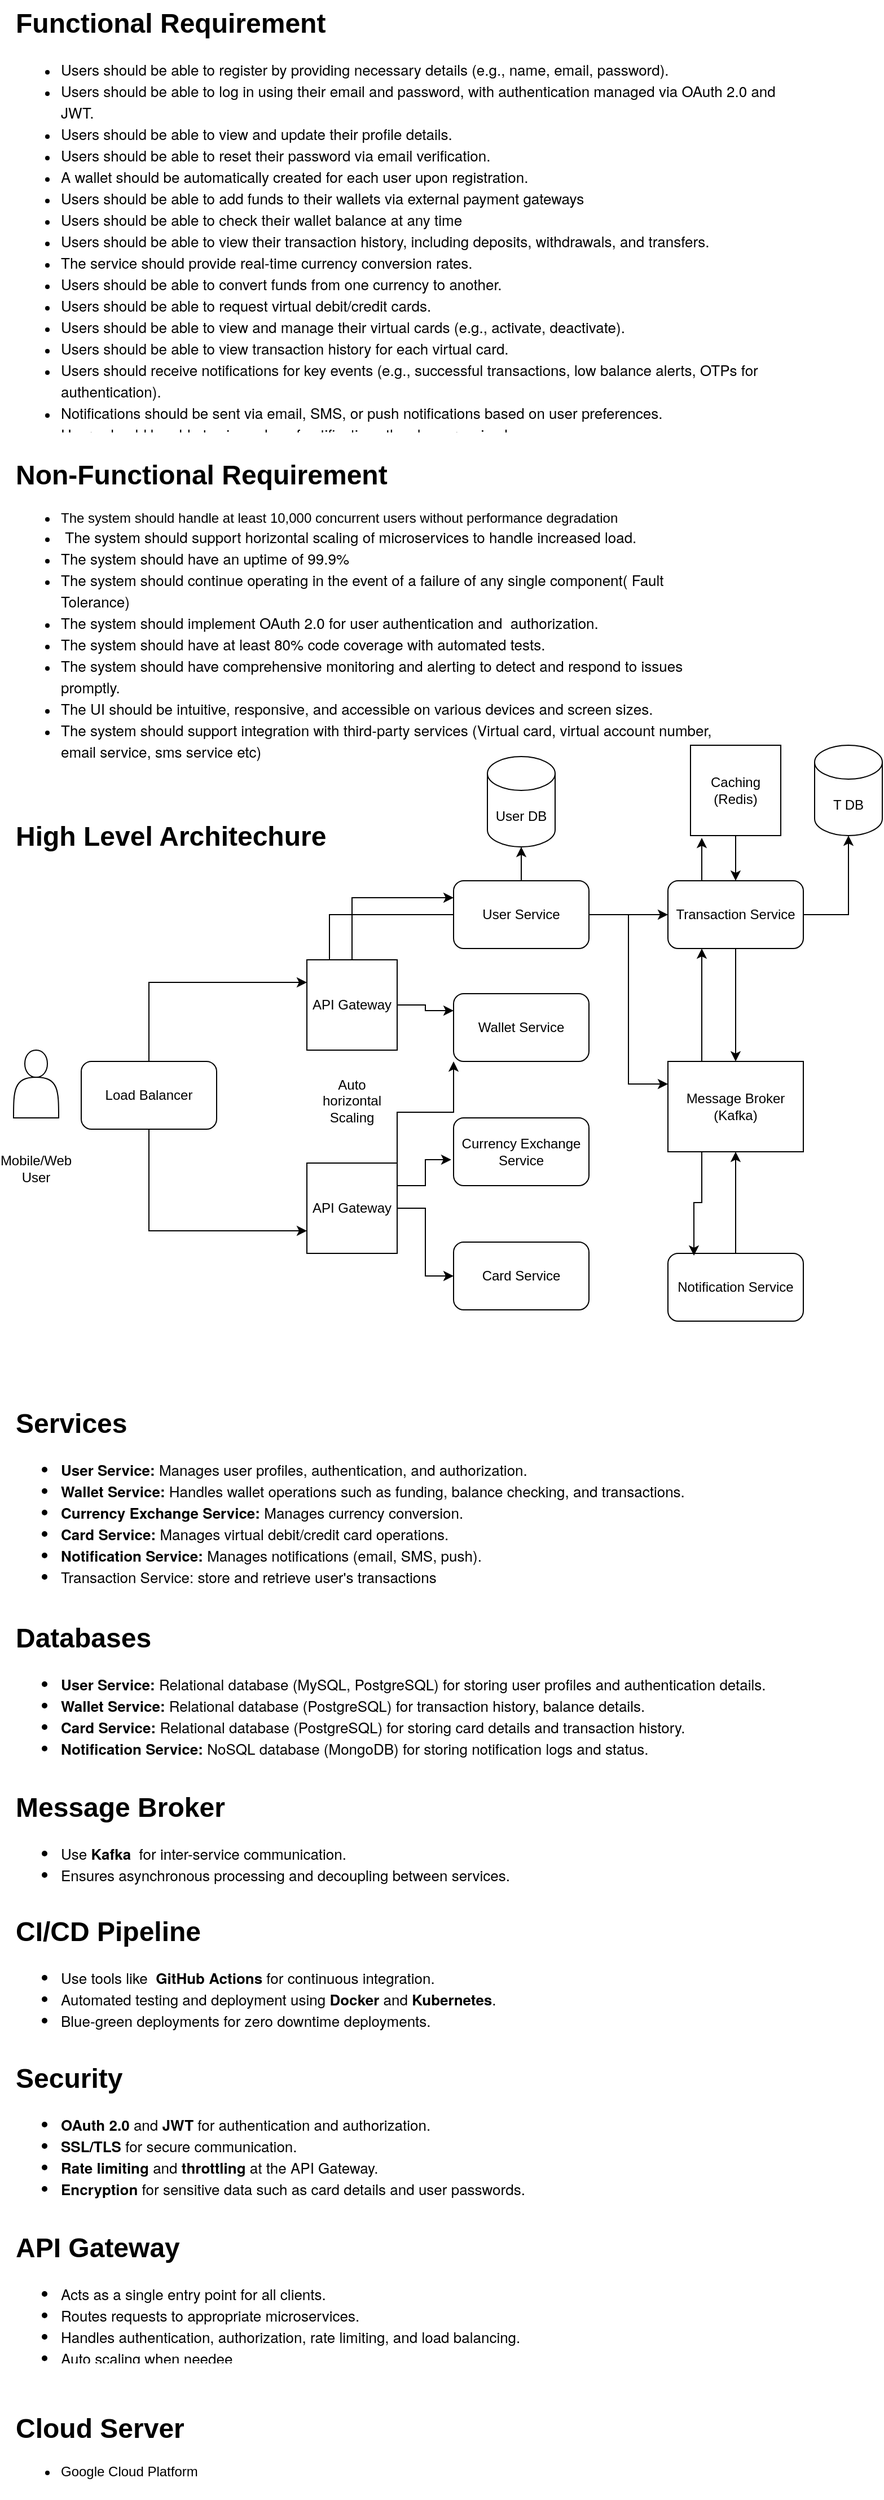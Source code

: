 <mxfile version="24.4.7" type="github">
  <diagram name="Page-1" id="JDTnMqQc5lJgHeCG48_O">
    <mxGraphModel dx="829" dy="533" grid="1" gridSize="10" guides="1" tooltips="1" connect="1" arrows="1" fold="1" page="1" pageScale="1" pageWidth="827" pageHeight="1169" math="0" shadow="0">
      <root>
        <mxCell id="0" />
        <mxCell id="1" parent="0" />
        <mxCell id="uP9OagF9TlpvX6zzdxL0-2" value="&lt;h1 style=&quot;margin-top: 0px;&quot;&gt;Functional Requirement&lt;/h1&gt;&lt;p&gt;&lt;/p&gt;&lt;ul&gt;&lt;li&gt;&lt;p style=&quot;margin: 0px; font-variant-numeric: normal; font-variant-east-asian: normal; font-variant-alternates: normal; font-kerning: auto; font-optical-sizing: auto; font-feature-settings: normal; font-variation-settings: normal; font-variant-position: normal; font-stretch: normal; font-size: 13px; line-height: normal; font-family: &amp;quot;Helvetica Neue&amp;quot;;&quot; class=&quot;p1&quot;&gt;Users should be able to register by providing necessary details (e.g., name, email, password).&lt;/p&gt;&lt;/li&gt;&lt;li&gt;&lt;p style=&quot;margin: 0px; font-variant-numeric: normal; font-variant-east-asian: normal; font-variant-alternates: normal; font-kerning: auto; font-optical-sizing: auto; font-feature-settings: normal; font-variation-settings: normal; font-variant-position: normal; font-stretch: normal; font-size: 13px; line-height: normal; font-family: &amp;quot;Helvetica Neue&amp;quot;;&quot; class=&quot;p1&quot;&gt;Users should be able to log in using their email and password, with authentication managed via OAuth 2.0 and JWT.&lt;/p&gt;&lt;/li&gt;&lt;li&gt;&lt;p style=&quot;margin: 0px; font-variant-numeric: normal; font-variant-east-asian: normal; font-variant-alternates: normal; font-kerning: auto; font-optical-sizing: auto; font-feature-settings: normal; font-variation-settings: normal; font-variant-position: normal; font-stretch: normal; font-size: 13px; line-height: normal; font-family: &amp;quot;Helvetica Neue&amp;quot;;&quot; class=&quot;p1&quot;&gt;Users should be able to view and update their profile details.&lt;/p&gt;&lt;/li&gt;&lt;li&gt;&lt;p style=&quot;margin: 0px; font-variant-numeric: normal; font-variant-east-asian: normal; font-variant-alternates: normal; font-kerning: auto; font-optical-sizing: auto; font-feature-settings: normal; font-variation-settings: normal; font-variant-position: normal; font-stretch: normal; font-size: 13px; line-height: normal; font-family: &amp;quot;Helvetica Neue&amp;quot;;&quot; class=&quot;p1&quot;&gt;Users should be able to reset their password via email verification.&lt;/p&gt;&lt;/li&gt;&lt;li&gt;&lt;p style=&quot;margin: 0px; font-variant-numeric: normal; font-variant-east-asian: normal; font-variant-alternates: normal; font-kerning: auto; font-optical-sizing: auto; font-feature-settings: normal; font-variation-settings: normal; font-variant-position: normal; font-stretch: normal; font-size: 13px; line-height: normal; font-family: &amp;quot;Helvetica Neue&amp;quot;;&quot; class=&quot;p1&quot;&gt;A wallet should be automatically created for each user upon registration.&lt;/p&gt;&lt;/li&gt;&lt;li&gt;&lt;p style=&quot;margin: 0px; font-variant-numeric: normal; font-variant-east-asian: normal; font-variant-alternates: normal; font-kerning: auto; font-optical-sizing: auto; font-feature-settings: normal; font-variation-settings: normal; font-variant-position: normal; font-stretch: normal; font-size: 13px; line-height: normal; font-family: &amp;quot;Helvetica Neue&amp;quot;;&quot; class=&quot;p1&quot;&gt;Users should be able to add funds to their wallets via external payment gateways&lt;/p&gt;&lt;/li&gt;&lt;li&gt;&lt;p style=&quot;margin: 0px; font-variant-numeric: normal; font-variant-east-asian: normal; font-variant-alternates: normal; font-kerning: auto; font-optical-sizing: auto; font-feature-settings: normal; font-variation-settings: normal; font-variant-position: normal; font-stretch: normal; font-size: 13px; line-height: normal; font-family: &amp;quot;Helvetica Neue&amp;quot;;&quot; class=&quot;p1&quot;&gt;Users should be able to check their wallet balance at any time&lt;/p&gt;&lt;/li&gt;&lt;li&gt;&lt;p style=&quot;margin: 0px; font-variant-numeric: normal; font-variant-east-asian: normal; font-variant-alternates: normal; font-kerning: auto; font-optical-sizing: auto; font-feature-settings: normal; font-variation-settings: normal; font-variant-position: normal; font-stretch: normal; font-size: 13px; line-height: normal; font-family: &amp;quot;Helvetica Neue&amp;quot;;&quot; class=&quot;p1&quot;&gt;Users should be able to view their transaction history, including deposits, withdrawals, and transfers.&lt;/p&gt;&lt;/li&gt;&lt;li&gt;&lt;p style=&quot;margin: 0px; font-variant-numeric: normal; font-variant-east-asian: normal; font-variant-alternates: normal; font-kerning: auto; font-optical-sizing: auto; font-feature-settings: normal; font-variation-settings: normal; font-variant-position: normal; font-stretch: normal; font-size: 13px; line-height: normal; font-family: &amp;quot;Helvetica Neue&amp;quot;;&quot; class=&quot;p1&quot;&gt;The service should provide real-time currency conversion rates.&lt;/p&gt;&lt;/li&gt;&lt;li&gt;&lt;p style=&quot;margin: 0px; font-variant-numeric: normal; font-variant-east-asian: normal; font-variant-alternates: normal; font-kerning: auto; font-optical-sizing: auto; font-feature-settings: normal; font-variation-settings: normal; font-variant-position: normal; font-stretch: normal; font-size: 13px; line-height: normal; font-family: &amp;quot;Helvetica Neue&amp;quot;;&quot; class=&quot;p1&quot;&gt;Users should be able to convert funds from one currency to another.&lt;/p&gt;&lt;/li&gt;&lt;li&gt;&lt;p style=&quot;margin: 0px; font-variant-numeric: normal; font-variant-east-asian: normal; font-variant-alternates: normal; font-kerning: auto; font-optical-sizing: auto; font-feature-settings: normal; font-variation-settings: normal; font-variant-position: normal; font-stretch: normal; font-size: 13px; line-height: normal; font-family: &amp;quot;Helvetica Neue&amp;quot;;&quot; class=&quot;p1&quot;&gt;Users should be able to request virtual debit/credit cards.&lt;/p&gt;&lt;/li&gt;&lt;li&gt;&lt;p style=&quot;margin: 0px; font-variant-numeric: normal; font-variant-east-asian: normal; font-variant-alternates: normal; font-kerning: auto; font-optical-sizing: auto; font-feature-settings: normal; font-variation-settings: normal; font-variant-position: normal; font-stretch: normal; font-size: 13px; line-height: normal; font-family: &amp;quot;Helvetica Neue&amp;quot;;&quot; class=&quot;p1&quot;&gt;Users should be able to view and manage their virtual cards (e.g., activate, deactivate).&lt;/p&gt;&lt;/li&gt;&lt;li&gt;&lt;p style=&quot;margin: 0px; font-variant-numeric: normal; font-variant-east-asian: normal; font-variant-alternates: normal; font-kerning: auto; font-optical-sizing: auto; font-feature-settings: normal; font-variation-settings: normal; font-variant-position: normal; font-stretch: normal; font-size: 13px; line-height: normal; font-family: &amp;quot;Helvetica Neue&amp;quot;;&quot; class=&quot;p1&quot;&gt;Users should be able to view transaction history for each virtual card.&lt;/p&gt;&lt;/li&gt;&lt;li&gt;&lt;p style=&quot;margin: 0px; font-variant-numeric: normal; font-variant-east-asian: normal; font-variant-alternates: normal; font-kerning: auto; font-optical-sizing: auto; font-feature-settings: normal; font-variation-settings: normal; font-variant-position: normal; font-stretch: normal; font-size: 13px; line-height: normal; font-family: &amp;quot;Helvetica Neue&amp;quot;;&quot; class=&quot;p1&quot;&gt;Users should receive notifications for key events (e.g., successful transactions, low balance alerts, OTPs for authentication).&lt;/p&gt;&lt;/li&gt;&lt;li&gt;&lt;p style=&quot;margin: 0px; font-variant-numeric: normal; font-variant-east-asian: normal; font-variant-alternates: normal; font-kerning: auto; font-optical-sizing: auto; font-feature-settings: normal; font-variation-settings: normal; font-variant-position: normal; font-stretch: normal; font-size: 13px; line-height: normal; font-family: &amp;quot;Helvetica Neue&amp;quot;;&quot; class=&quot;p1&quot;&gt;Notifications should be sent via email, SMS, or push notifications based on user preferences.&lt;/p&gt;&lt;/li&gt;&lt;li&gt;&lt;p style=&quot;margin: 0px; font-variant-numeric: normal; font-variant-east-asian: normal; font-variant-alternates: normal; font-kerning: auto; font-optical-sizing: auto; font-feature-settings: normal; font-variation-settings: normal; font-variant-position: normal; font-stretch: normal; font-size: 13px; line-height: normal; font-family: &amp;quot;Helvetica Neue&amp;quot;;&quot; class=&quot;p1&quot;&gt;Users should be able to view a log of notifications they have received.&lt;/p&gt;&lt;/li&gt;&lt;li&gt;&lt;p style=&quot;margin: 0px; font-variant-numeric: normal; font-variant-east-asian: normal; font-variant-alternates: normal; font-kerning: auto; font-optical-sizing: auto; font-feature-settings: normal; font-variation-settings: normal; font-variant-position: normal; font-stretch: normal; font-size: 13px; line-height: normal; font-family: &amp;quot;Helvetica Neue&amp;quot;;&quot; class=&quot;p1&quot;&gt;&lt;br&gt;&lt;/p&gt;&lt;/li&gt;&lt;/ul&gt;&lt;p&gt;&lt;/p&gt;" style="text;html=1;whiteSpace=wrap;overflow=hidden;rounded=0;" vertex="1" parent="1">
          <mxGeometry x="40" y="40" width="690" height="380" as="geometry" />
        </mxCell>
        <mxCell id="uP9OagF9TlpvX6zzdxL0-6" value="&lt;h1 style=&quot;margin-top: 0px;&quot;&gt;Non-Functional Requirement&lt;/h1&gt;&lt;div&gt;&lt;ul&gt;&lt;li&gt;The system should handle at least 10,000 concurrent users without performance degradation&lt;/li&gt;&lt;li&gt;&lt;p style=&quot;margin: 0px; font-variant-numeric: normal; font-variant-east-asian: normal; font-variant-alternates: normal; font-kerning: auto; font-optical-sizing: auto; font-feature-settings: normal; font-variation-settings: normal; font-variant-position: normal; font-stretch: normal; font-size: 13px; line-height: normal; font-family: &amp;quot;Helvetica Neue&amp;quot;;&quot; class=&quot;p1&quot;&gt;&lt;span class=&quot;Apple-converted-space&quot;&gt;&amp;nbsp;&lt;/span&gt;The system should support horizontal scaling of microservices to handle increased load.&lt;/p&gt;&lt;/li&gt;&lt;li&gt;&lt;p style=&quot;margin: 0px; font-variant-numeric: normal; font-variant-east-asian: normal; font-variant-alternates: normal; font-kerning: auto; font-optical-sizing: auto; font-feature-settings: normal; font-variation-settings: normal; font-variant-position: normal; font-stretch: normal; font-size: 13px; line-height: normal; font-family: &amp;quot;Helvetica Neue&amp;quot;;&quot; class=&quot;p1&quot;&gt;The system should have an uptime of 99.9%&lt;/p&gt;&lt;/li&gt;&lt;li&gt;&lt;p style=&quot;margin: 0px; font-variant-numeric: normal; font-variant-east-asian: normal; font-variant-alternates: normal; font-kerning: auto; font-optical-sizing: auto; font-feature-settings: normal; font-variation-settings: normal; font-variant-position: normal; font-stretch: normal; font-size: 13px; line-height: normal; font-family: &amp;quot;Helvetica Neue&amp;quot;;&quot; class=&quot;p1&quot;&gt;The system should continue operating in the event of a failure of any single component( Fault Tolerance)&lt;/p&gt;&lt;/li&gt;&lt;li&gt;&lt;p style=&quot;margin: 0px; font-variant-numeric: normal; font-variant-east-asian: normal; font-variant-alternates: normal; font-kerning: auto; font-optical-sizing: auto; font-feature-settings: normal; font-variation-settings: normal; font-variant-position: normal; font-stretch: normal; font-size: 13px; line-height: normal; font-family: &amp;quot;Helvetica Neue&amp;quot;;&quot; class=&quot;p1&quot;&gt;The system should implement OAuth 2.0 for user authentication and&lt;span class=&quot;Apple-converted-space&quot;&gt;&amp;nbsp; &lt;/span&gt;authorization.&lt;/p&gt;&lt;/li&gt;&lt;li&gt;&lt;p style=&quot;margin: 0px; font-variant-numeric: normal; font-variant-east-asian: normal; font-variant-alternates: normal; font-kerning: auto; font-optical-sizing: auto; font-feature-settings: normal; font-variation-settings: normal; font-variant-position: normal; font-stretch: normal; font-size: 13px; line-height: normal; font-family: &amp;quot;Helvetica Neue&amp;quot;;&quot; class=&quot;p1&quot;&gt;T&lt;span style=&quot;background-color: initial;&quot;&gt;he system should have at least 80% code coverage with automated tests.&lt;/span&gt;&lt;/p&gt;&lt;/li&gt;&lt;li&gt;&lt;p style=&quot;margin: 0px; font-variant-numeric: normal; font-variant-east-asian: normal; font-variant-alternates: normal; font-kerning: auto; font-optical-sizing: auto; font-feature-settings: normal; font-variation-settings: normal; font-variant-position: normal; font-stretch: normal; font-size: 13px; line-height: normal; font-family: &amp;quot;Helvetica Neue&amp;quot;;&quot; class=&quot;p1&quot;&gt;&lt;span style=&quot;background-color: initial;&quot;&gt;&lt;/span&gt;&lt;/p&gt;&lt;p style=&quot;margin: 0px; font-variant-numeric: normal; font-variant-east-asian: normal; font-variant-alternates: normal; font-kerning: auto; font-optical-sizing: auto; font-feature-settings: normal; font-variation-settings: normal; font-variant-position: normal; font-stretch: normal; font-size: 13px; line-height: normal; font-family: &amp;quot;Helvetica Neue&amp;quot;;&quot; class=&quot;p1&quot;&gt;The system should have comprehensive monitoring and alerting to detect and respond to issues promptly.&lt;/p&gt;&lt;/li&gt;&lt;li&gt;&lt;p style=&quot;margin: 0px; font-variant-numeric: normal; font-variant-east-asian: normal; font-variant-alternates: normal; font-kerning: auto; font-optical-sizing: auto; font-feature-settings: normal; font-variation-settings: normal; font-variant-position: normal; font-stretch: normal; font-size: 13px; line-height: normal; font-family: &amp;quot;Helvetica Neue&amp;quot;;&quot; class=&quot;p1&quot;&gt;The UI should be intuitive, responsive, and accessible on various devices and screen sizes.&lt;/p&gt;&lt;/li&gt;&lt;li&gt;&lt;p style=&quot;margin: 0px; font-variant-numeric: normal; font-variant-east-asian: normal; font-variant-alternates: normal; font-kerning: auto; font-optical-sizing: auto; font-feature-settings: normal; font-variation-settings: normal; font-variant-position: normal; font-stretch: normal; font-size: 13px; line-height: normal; font-family: &amp;quot;Helvetica Neue&amp;quot;;&quot; class=&quot;p1&quot;&gt;The system should support integration with third-party services (Virtual card, virtual account number, email service, sms service etc)&lt;/p&gt;&lt;/li&gt;&lt;/ul&gt;&lt;/div&gt;&lt;p&gt;&lt;/p&gt;" style="text;html=1;whiteSpace=wrap;overflow=hidden;rounded=0;" vertex="1" parent="1">
          <mxGeometry x="40" y="440" width="640" height="290" as="geometry" />
        </mxCell>
        <mxCell id="uP9OagF9TlpvX6zzdxL0-7" value="&lt;h1 style=&quot;margin-top: 0px;&quot;&gt;High Level Architechure&lt;/h1&gt;" style="text;html=1;whiteSpace=wrap;overflow=hidden;rounded=0;" vertex="1" parent="1">
          <mxGeometry x="40" y="760" width="470" height="40" as="geometry" />
        </mxCell>
        <mxCell id="uP9OagF9TlpvX6zzdxL0-8" value="" style="shape=actor;whiteSpace=wrap;html=1;" vertex="1" parent="1">
          <mxGeometry x="40" y="970" width="40" height="60" as="geometry" />
        </mxCell>
        <mxCell id="uP9OagF9TlpvX6zzdxL0-9" value="Mobile/Web User" style="text;html=1;align=center;verticalAlign=middle;whiteSpace=wrap;rounded=0;" vertex="1" parent="1">
          <mxGeometry x="30" y="1060" width="60" height="30" as="geometry" />
        </mxCell>
        <mxCell id="uP9OagF9TlpvX6zzdxL0-13" style="edgeStyle=orthogonalEdgeStyle;rounded=0;orthogonalLoop=1;jettySize=auto;html=1;exitX=0.5;exitY=0;exitDx=0;exitDy=0;entryX=0;entryY=0.25;entryDx=0;entryDy=0;" edge="1" parent="1" source="uP9OagF9TlpvX6zzdxL0-10" target="uP9OagF9TlpvX6zzdxL0-11">
          <mxGeometry relative="1" as="geometry" />
        </mxCell>
        <mxCell id="uP9OagF9TlpvX6zzdxL0-15" style="edgeStyle=orthogonalEdgeStyle;rounded=0;orthogonalLoop=1;jettySize=auto;html=1;exitX=0.5;exitY=1;exitDx=0;exitDy=0;entryX=0;entryY=0.75;entryDx=0;entryDy=0;" edge="1" parent="1" source="uP9OagF9TlpvX6zzdxL0-10" target="uP9OagF9TlpvX6zzdxL0-12">
          <mxGeometry relative="1" as="geometry" />
        </mxCell>
        <mxCell id="uP9OagF9TlpvX6zzdxL0-10" value="Load Balancer" style="rounded=1;whiteSpace=wrap;html=1;" vertex="1" parent="1">
          <mxGeometry x="100" y="980" width="120" height="60" as="geometry" />
        </mxCell>
        <mxCell id="uP9OagF9TlpvX6zzdxL0-37" style="edgeStyle=orthogonalEdgeStyle;rounded=0;orthogonalLoop=1;jettySize=auto;html=1;exitX=0.5;exitY=0;exitDx=0;exitDy=0;entryX=0;entryY=0.25;entryDx=0;entryDy=0;" edge="1" parent="1" source="uP9OagF9TlpvX6zzdxL0-11" target="uP9OagF9TlpvX6zzdxL0-16">
          <mxGeometry relative="1" as="geometry" />
        </mxCell>
        <mxCell id="uP9OagF9TlpvX6zzdxL0-38" style="edgeStyle=orthogonalEdgeStyle;rounded=0;orthogonalLoop=1;jettySize=auto;html=1;exitX=1;exitY=0.5;exitDx=0;exitDy=0;entryX=0;entryY=0.25;entryDx=0;entryDy=0;" edge="1" parent="1" source="uP9OagF9TlpvX6zzdxL0-11" target="uP9OagF9TlpvX6zzdxL0-17">
          <mxGeometry relative="1" as="geometry" />
        </mxCell>
        <mxCell id="uP9OagF9TlpvX6zzdxL0-42" style="edgeStyle=orthogonalEdgeStyle;rounded=0;orthogonalLoop=1;jettySize=auto;html=1;exitX=0.25;exitY=0;exitDx=0;exitDy=0;entryX=0;entryY=0.5;entryDx=0;entryDy=0;" edge="1" parent="1" source="uP9OagF9TlpvX6zzdxL0-11" target="uP9OagF9TlpvX6zzdxL0-24">
          <mxGeometry relative="1" as="geometry" />
        </mxCell>
        <mxCell id="uP9OagF9TlpvX6zzdxL0-11" value="API Gateway" style="whiteSpace=wrap;html=1;aspect=fixed;" vertex="1" parent="1">
          <mxGeometry x="300" y="890" width="80" height="80" as="geometry" />
        </mxCell>
        <mxCell id="uP9OagF9TlpvX6zzdxL0-39" style="edgeStyle=orthogonalEdgeStyle;rounded=0;orthogonalLoop=1;jettySize=auto;html=1;entryX=0;entryY=0.5;entryDx=0;entryDy=0;" edge="1" parent="1" source="uP9OagF9TlpvX6zzdxL0-12" target="uP9OagF9TlpvX6zzdxL0-19">
          <mxGeometry relative="1" as="geometry" />
        </mxCell>
        <mxCell id="uP9OagF9TlpvX6zzdxL0-41" style="edgeStyle=orthogonalEdgeStyle;rounded=0;orthogonalLoop=1;jettySize=auto;html=1;exitX=1;exitY=0;exitDx=0;exitDy=0;entryX=0;entryY=1;entryDx=0;entryDy=0;" edge="1" parent="1" source="uP9OagF9TlpvX6zzdxL0-12" target="uP9OagF9TlpvX6zzdxL0-17">
          <mxGeometry relative="1" as="geometry" />
        </mxCell>
        <mxCell id="uP9OagF9TlpvX6zzdxL0-12" value="API Gateway" style="whiteSpace=wrap;html=1;aspect=fixed;" vertex="1" parent="1">
          <mxGeometry x="300" y="1070" width="80" height="80" as="geometry" />
        </mxCell>
        <mxCell id="uP9OagF9TlpvX6zzdxL0-31" style="edgeStyle=orthogonalEdgeStyle;rounded=0;orthogonalLoop=1;jettySize=auto;html=1;exitX=1;exitY=0.5;exitDx=0;exitDy=0;entryX=0;entryY=0.25;entryDx=0;entryDy=0;" edge="1" parent="1" source="uP9OagF9TlpvX6zzdxL0-16" target="uP9OagF9TlpvX6zzdxL0-21">
          <mxGeometry relative="1" as="geometry" />
        </mxCell>
        <mxCell id="uP9OagF9TlpvX6zzdxL0-16" value="User Service" style="rounded=1;whiteSpace=wrap;html=1;" vertex="1" parent="1">
          <mxGeometry x="430" y="820" width="120" height="60" as="geometry" />
        </mxCell>
        <mxCell id="uP9OagF9TlpvX6zzdxL0-17" value="Wallet Service" style="rounded=1;whiteSpace=wrap;html=1;" vertex="1" parent="1">
          <mxGeometry x="430" y="920" width="120" height="60" as="geometry" />
        </mxCell>
        <mxCell id="uP9OagF9TlpvX6zzdxL0-18" value="Currency Exchange Service" style="rounded=1;whiteSpace=wrap;html=1;" vertex="1" parent="1">
          <mxGeometry x="430" y="1030" width="120" height="60" as="geometry" />
        </mxCell>
        <mxCell id="uP9OagF9TlpvX6zzdxL0-19" value="Card Service" style="rounded=1;whiteSpace=wrap;html=1;" vertex="1" parent="1">
          <mxGeometry x="430" y="1140" width="120" height="60" as="geometry" />
        </mxCell>
        <mxCell id="uP9OagF9TlpvX6zzdxL0-22" style="edgeStyle=orthogonalEdgeStyle;rounded=0;orthogonalLoop=1;jettySize=auto;html=1;" edge="1" parent="1" source="uP9OagF9TlpvX6zzdxL0-20" target="uP9OagF9TlpvX6zzdxL0-21">
          <mxGeometry relative="1" as="geometry" />
        </mxCell>
        <mxCell id="uP9OagF9TlpvX6zzdxL0-20" value="Notification Service" style="rounded=1;whiteSpace=wrap;html=1;" vertex="1" parent="1">
          <mxGeometry x="620" y="1150" width="120" height="60" as="geometry" />
        </mxCell>
        <mxCell id="uP9OagF9TlpvX6zzdxL0-27" style="edgeStyle=orthogonalEdgeStyle;rounded=0;orthogonalLoop=1;jettySize=auto;html=1;exitX=0.25;exitY=0;exitDx=0;exitDy=0;entryX=0.25;entryY=1;entryDx=0;entryDy=0;" edge="1" parent="1" source="uP9OagF9TlpvX6zzdxL0-21" target="uP9OagF9TlpvX6zzdxL0-24">
          <mxGeometry relative="1" as="geometry" />
        </mxCell>
        <mxCell id="uP9OagF9TlpvX6zzdxL0-21" value="Message Broker (Kafka)" style="rounded=0;whiteSpace=wrap;html=1;" vertex="1" parent="1">
          <mxGeometry x="620" y="980" width="120" height="80" as="geometry" />
        </mxCell>
        <mxCell id="uP9OagF9TlpvX6zzdxL0-25" style="edgeStyle=orthogonalEdgeStyle;rounded=0;orthogonalLoop=1;jettySize=auto;html=1;exitX=0.5;exitY=1;exitDx=0;exitDy=0;" edge="1" parent="1" source="uP9OagF9TlpvX6zzdxL0-24" target="uP9OagF9TlpvX6zzdxL0-21">
          <mxGeometry relative="1" as="geometry" />
        </mxCell>
        <mxCell id="uP9OagF9TlpvX6zzdxL0-36" style="edgeStyle=orthogonalEdgeStyle;rounded=0;orthogonalLoop=1;jettySize=auto;html=1;exitX=1;exitY=0.5;exitDx=0;exitDy=0;" edge="1" parent="1" source="uP9OagF9TlpvX6zzdxL0-24" target="uP9OagF9TlpvX6zzdxL0-35">
          <mxGeometry relative="1" as="geometry" />
        </mxCell>
        <mxCell id="uP9OagF9TlpvX6zzdxL0-24" value="Transaction Service" style="rounded=1;whiteSpace=wrap;html=1;" vertex="1" parent="1">
          <mxGeometry x="620" y="820" width="120" height="60" as="geometry" />
        </mxCell>
        <mxCell id="uP9OagF9TlpvX6zzdxL0-26" value="Auto horizontal Scaling" style="text;html=1;align=center;verticalAlign=middle;whiteSpace=wrap;rounded=0;" vertex="1" parent="1">
          <mxGeometry x="310" y="1000" width="60" height="30" as="geometry" />
        </mxCell>
        <mxCell id="uP9OagF9TlpvX6zzdxL0-28" style="edgeStyle=orthogonalEdgeStyle;rounded=0;orthogonalLoop=1;jettySize=auto;html=1;exitX=0.25;exitY=1;exitDx=0;exitDy=0;entryX=0.192;entryY=0.033;entryDx=0;entryDy=0;entryPerimeter=0;" edge="1" parent="1" source="uP9OagF9TlpvX6zzdxL0-21" target="uP9OagF9TlpvX6zzdxL0-20">
          <mxGeometry relative="1" as="geometry" />
        </mxCell>
        <mxCell id="uP9OagF9TlpvX6zzdxL0-29" value="User DB" style="shape=cylinder3;whiteSpace=wrap;html=1;boundedLbl=1;backgroundOutline=1;size=15;" vertex="1" parent="1">
          <mxGeometry x="460" y="710" width="60" height="80" as="geometry" />
        </mxCell>
        <mxCell id="uP9OagF9TlpvX6zzdxL0-30" style="edgeStyle=orthogonalEdgeStyle;rounded=0;orthogonalLoop=1;jettySize=auto;html=1;exitX=0.5;exitY=0;exitDx=0;exitDy=0;entryX=0.5;entryY=1;entryDx=0;entryDy=0;entryPerimeter=0;" edge="1" parent="1" source="uP9OagF9TlpvX6zzdxL0-16" target="uP9OagF9TlpvX6zzdxL0-29">
          <mxGeometry relative="1" as="geometry" />
        </mxCell>
        <mxCell id="uP9OagF9TlpvX6zzdxL0-33" style="edgeStyle=orthogonalEdgeStyle;rounded=0;orthogonalLoop=1;jettySize=auto;html=1;exitX=0.5;exitY=1;exitDx=0;exitDy=0;entryX=0.5;entryY=0;entryDx=0;entryDy=0;" edge="1" parent="1" source="uP9OagF9TlpvX6zzdxL0-32" target="uP9OagF9TlpvX6zzdxL0-24">
          <mxGeometry relative="1" as="geometry" />
        </mxCell>
        <mxCell id="uP9OagF9TlpvX6zzdxL0-32" value="Caching (Redis)" style="whiteSpace=wrap;html=1;aspect=fixed;" vertex="1" parent="1">
          <mxGeometry x="640" y="700" width="80" height="80" as="geometry" />
        </mxCell>
        <mxCell id="uP9OagF9TlpvX6zzdxL0-34" style="edgeStyle=orthogonalEdgeStyle;rounded=0;orthogonalLoop=1;jettySize=auto;html=1;exitX=0.25;exitY=0;exitDx=0;exitDy=0;entryX=0.125;entryY=1.025;entryDx=0;entryDy=0;entryPerimeter=0;" edge="1" parent="1" source="uP9OagF9TlpvX6zzdxL0-24" target="uP9OagF9TlpvX6zzdxL0-32">
          <mxGeometry relative="1" as="geometry" />
        </mxCell>
        <mxCell id="uP9OagF9TlpvX6zzdxL0-35" value="T DB" style="shape=cylinder3;whiteSpace=wrap;html=1;boundedLbl=1;backgroundOutline=1;size=15;" vertex="1" parent="1">
          <mxGeometry x="750" y="700" width="60" height="80" as="geometry" />
        </mxCell>
        <mxCell id="uP9OagF9TlpvX6zzdxL0-40" style="edgeStyle=orthogonalEdgeStyle;rounded=0;orthogonalLoop=1;jettySize=auto;html=1;exitX=1;exitY=0.25;exitDx=0;exitDy=0;entryX=-0.017;entryY=0.617;entryDx=0;entryDy=0;entryPerimeter=0;" edge="1" parent="1" source="uP9OagF9TlpvX6zzdxL0-12" target="uP9OagF9TlpvX6zzdxL0-18">
          <mxGeometry relative="1" as="geometry" />
        </mxCell>
        <mxCell id="uP9OagF9TlpvX6zzdxL0-43" value="&lt;h1 style=&quot;margin-top: 0px;&quot;&gt;Services&lt;/h1&gt;&lt;div&gt;&lt;ul&gt;&lt;li style=&quot;margin: 0px; font-variant-numeric: normal; font-variant-east-asian: normal; font-variant-alternates: normal; font-kerning: auto; font-optical-sizing: auto; font-feature-settings: normal; font-variation-settings: normal; font-variant-position: normal; font-stretch: normal; font-size: 13px; line-height: normal; font-family: &amp;quot;Helvetica Neue&amp;quot;;&quot; class=&quot;li1&quot;&gt;&lt;b&gt;User Service:&lt;/b&gt; Manages user profiles, authentication, and authorization.&lt;/li&gt;&lt;li style=&quot;margin: 0px; font-variant-numeric: normal; font-variant-east-asian: normal; font-variant-alternates: normal; font-kerning: auto; font-optical-sizing: auto; font-feature-settings: normal; font-variation-settings: normal; font-variant-position: normal; font-stretch: normal; font-size: 13px; line-height: normal; font-family: &amp;quot;Helvetica Neue&amp;quot;;&quot; class=&quot;li1&quot;&gt;&lt;b&gt;Wallet Service:&lt;/b&gt; Handles wallet operations such as funding, balance checking, and transactions.&lt;/li&gt;&lt;li style=&quot;margin: 0px; font-variant-numeric: normal; font-variant-east-asian: normal; font-variant-alternates: normal; font-kerning: auto; font-optical-sizing: auto; font-feature-settings: normal; font-variation-settings: normal; font-variant-position: normal; font-stretch: normal; font-size: 13px; line-height: normal; font-family: &amp;quot;Helvetica Neue&amp;quot;;&quot; class=&quot;li1&quot;&gt;&lt;b&gt;Currency Exchange Service:&lt;/b&gt; Manages currency conversion.&lt;/li&gt;&lt;li style=&quot;margin: 0px; font-variant-numeric: normal; font-variant-east-asian: normal; font-variant-alternates: normal; font-kerning: auto; font-optical-sizing: auto; font-feature-settings: normal; font-variation-settings: normal; font-variant-position: normal; font-stretch: normal; font-size: 13px; line-height: normal; font-family: &amp;quot;Helvetica Neue&amp;quot;;&quot; class=&quot;li1&quot;&gt;&lt;b&gt;Card Service:&lt;/b&gt; Manages virtual debit/credit card operations.&lt;/li&gt;&lt;li style=&quot;margin: 0px; font-variant-numeric: normal; font-variant-east-asian: normal; font-variant-alternates: normal; font-kerning: auto; font-optical-sizing: auto; font-feature-settings: normal; font-variation-settings: normal; font-variant-position: normal; font-stretch: normal; font-size: 13px; line-height: normal; font-family: &amp;quot;Helvetica Neue&amp;quot;;&quot; class=&quot;li1&quot;&gt;&lt;b&gt;Notification Service:&lt;/b&gt; Manages notifications (email, SMS, push).&lt;/li&gt;&lt;li style=&quot;margin: 0px; font-variant-numeric: normal; font-variant-east-asian: normal; font-variant-alternates: normal; font-kerning: auto; font-optical-sizing: auto; font-feature-settings: normal; font-variation-settings: normal; font-variant-position: normal; font-stretch: normal; font-size: 13px; line-height: normal; font-family: &amp;quot;Helvetica Neue&amp;quot;;&quot; class=&quot;li1&quot;&gt;Transaction Service: store and retrieve user&#39;s transactions&lt;/li&gt;&lt;li style=&quot;margin: 0px; font-variant-numeric: normal; font-variant-east-asian: normal; font-variant-alternates: normal; font-kerning: auto; font-optical-sizing: auto; font-feature-settings: normal; font-variation-settings: normal; font-variant-position: normal; font-stretch: normal; font-size: 13px; line-height: normal; font-family: &amp;quot;Helvetica Neue&amp;quot;;&quot; class=&quot;li1&quot;&gt;&lt;br&gt;&lt;/li&gt;&lt;/ul&gt;&lt;/div&gt;" style="text;html=1;whiteSpace=wrap;overflow=hidden;rounded=0;" vertex="1" parent="1">
          <mxGeometry x="40" y="1280" width="750" height="170" as="geometry" />
        </mxCell>
        <mxCell id="uP9OagF9TlpvX6zzdxL0-44" value="&lt;h1 style=&quot;margin-top: 0px;&quot;&gt;Databases&lt;/h1&gt;&lt;div&gt;&lt;ul&gt;&lt;li style=&quot;margin: 0px; font-variant-numeric: normal; font-variant-east-asian: normal; font-variant-alternates: normal; font-kerning: auto; font-optical-sizing: auto; font-feature-settings: normal; font-variation-settings: normal; font-variant-position: normal; font-stretch: normal; font-size: 13px; line-height: normal; font-family: &amp;quot;Helvetica Neue&amp;quot;;&quot; class=&quot;li1&quot;&gt;&lt;span style=&quot;font-variant-numeric: normal; font-variant-east-asian: normal; font-variant-alternates: normal; font-kerning: auto; font-optical-sizing: auto; font-feature-settings: normal; font-variation-settings: normal; font-variant-position: normal; font-stretch: normal; font-size: 9px; line-height: normal; font-family: Menlo;&quot; class=&quot;s1&quot;&gt;&lt;/span&gt;&lt;b&gt;User Service:&lt;/b&gt; Relational database (MySQL, PostgreSQL) for storing user profiles and authentication details.&lt;/li&gt;&lt;li style=&quot;margin: 0px; font-variant-numeric: normal; font-variant-east-asian: normal; font-variant-alternates: normal; font-kerning: auto; font-optical-sizing: auto; font-feature-settings: normal; font-variation-settings: normal; font-variant-position: normal; font-stretch: normal; font-size: 13px; line-height: normal; font-family: &amp;quot;Helvetica Neue&amp;quot;;&quot; class=&quot;li1&quot;&gt;&lt;span style=&quot;font-variant-numeric: normal; font-variant-east-asian: normal; font-variant-alternates: normal; font-kerning: auto; font-optical-sizing: auto; font-feature-settings: normal; font-variation-settings: normal; font-variant-position: normal; font-stretch: normal; font-size: 9px; line-height: normal; font-family: Menlo;&quot; class=&quot;s1&quot;&gt;&lt;/span&gt;&lt;b&gt;Wallet Service:&lt;/b&gt; Relational database (PostgreSQL) for transaction history, balance details.&lt;/li&gt;&lt;li style=&quot;margin: 0px; font-variant-numeric: normal; font-variant-east-asian: normal; font-variant-alternates: normal; font-kerning: auto; font-optical-sizing: auto; font-feature-settings: normal; font-variation-settings: normal; font-variant-position: normal; font-stretch: normal; font-size: 13px; line-height: normal; font-family: &amp;quot;Helvetica Neue&amp;quot;;&quot; class=&quot;li1&quot;&gt;&lt;span style=&quot;font-variant-numeric: normal; font-variant-east-asian: normal; font-variant-alternates: normal; font-kerning: auto; font-optical-sizing: auto; font-feature-settings: normal; font-variation-settings: normal; font-variant-position: normal; font-stretch: normal; font-size: 9px; line-height: normal; font-family: Menlo;&quot; class=&quot;s1&quot;&gt;&lt;/span&gt;&lt;b&gt;Card Service:&lt;/b&gt; Relational database (PostgreSQL) for storing card details and transaction history.&lt;/li&gt;&lt;li style=&quot;margin: 0px; font-variant-numeric: normal; font-variant-east-asian: normal; font-variant-alternates: normal; font-kerning: auto; font-optical-sizing: auto; font-feature-settings: normal; font-variation-settings: normal; font-variant-position: normal; font-stretch: normal; font-size: 13px; line-height: normal; font-family: &amp;quot;Helvetica Neue&amp;quot;;&quot; class=&quot;li1&quot;&gt;&lt;span style=&quot;font-variant-numeric: normal; font-variant-east-asian: normal; font-variant-alternates: normal; font-kerning: auto; font-optical-sizing: auto; font-feature-settings: normal; font-variation-settings: normal; font-variant-position: normal; font-stretch: normal; font-size: 9px; line-height: normal; font-family: Menlo;&quot; class=&quot;s1&quot;&gt;&lt;/span&gt;&lt;b&gt;Notification Service:&lt;/b&gt; NoSQL database (MongoDB) for storing notification logs and status.&lt;/li&gt;&lt;/ul&gt;&lt;/div&gt;" style="text;html=1;whiteSpace=wrap;overflow=hidden;rounded=0;" vertex="1" parent="1">
          <mxGeometry x="40" y="1470" width="760" height="140" as="geometry" />
        </mxCell>
        <mxCell id="uP9OagF9TlpvX6zzdxL0-45" value="&lt;h1 style=&quot;margin-top: 0px;&quot;&gt;Message Broker&lt;/h1&gt;&lt;div&gt;&lt;ul&gt;&lt;li style=&quot;margin: 0px; font-variant-numeric: normal; font-variant-east-asian: normal; font-variant-alternates: normal; font-kerning: auto; font-optical-sizing: auto; font-feature-settings: normal; font-variation-settings: normal; font-variant-position: normal; font-stretch: normal; font-size: 13px; line-height: normal; font-family: &amp;quot;Helvetica Neue&amp;quot;;&quot; class=&quot;li1&quot;&gt;&lt;span style=&quot;font-variant-numeric: normal; font-variant-east-asian: normal; font-variant-alternates: normal; font-kerning: auto; font-optical-sizing: auto; font-feature-settings: normal; font-variation-settings: normal; font-variant-position: normal; font-stretch: normal; font-size: 9px; line-height: normal; font-family: Menlo;&quot; class=&quot;s1&quot;&gt;&lt;/span&gt;Use &lt;b&gt;Kafka&lt;/b&gt; &amp;nbsp;for inter-service communication.&lt;/li&gt;&lt;li style=&quot;margin: 0px; font-variant-numeric: normal; font-variant-east-asian: normal; font-variant-alternates: normal; font-kerning: auto; font-optical-sizing: auto; font-feature-settings: normal; font-variation-settings: normal; font-variant-position: normal; font-stretch: normal; font-size: 13px; line-height: normal; font-family: &amp;quot;Helvetica Neue&amp;quot;;&quot; class=&quot;li1&quot;&gt;&lt;span style=&quot;font-variant-numeric: normal; font-variant-east-asian: normal; font-variant-alternates: normal; font-kerning: auto; font-optical-sizing: auto; font-feature-settings: normal; font-variation-settings: normal; font-variant-position: normal; font-stretch: normal; font-size: 9px; line-height: normal; font-family: Menlo;&quot; class=&quot;s1&quot;&gt;&lt;/span&gt;Ensures asynchronous processing and decoupling between services.&lt;/li&gt;&lt;/ul&gt;&lt;/div&gt;" style="text;html=1;whiteSpace=wrap;overflow=hidden;rounded=0;" vertex="1" parent="1">
          <mxGeometry x="40" y="1620" width="710" height="110" as="geometry" />
        </mxCell>
        <mxCell id="uP9OagF9TlpvX6zzdxL0-46" value="&lt;h1 style=&quot;margin-top: 0px;&quot;&gt;CI/CD Pipeline&lt;/h1&gt;&lt;div&gt;&lt;ul&gt;&lt;li style=&quot;margin: 0px; font-variant-numeric: normal; font-variant-east-asian: normal; font-variant-alternates: normal; font-kerning: auto; font-optical-sizing: auto; font-feature-settings: normal; font-variation-settings: normal; font-variant-position: normal; font-stretch: normal; font-size: 13px; line-height: normal; font-family: &amp;quot;Helvetica Neue&amp;quot;;&quot; class=&quot;li1&quot;&gt;&lt;span style=&quot;font-variant-numeric: normal; font-variant-east-asian: normal; font-variant-alternates: normal; font-kerning: auto; font-optical-sizing: auto; font-feature-settings: normal; font-variation-settings: normal; font-variant-position: normal; font-stretch: normal; font-size: 9px; line-height: normal; font-family: Menlo;&quot; class=&quot;s1&quot;&gt;&lt;/span&gt;Use tools like &amp;nbsp;&lt;b&gt;GitHub Actions&lt;/b&gt; for continuous integration.&lt;/li&gt;&lt;li style=&quot;margin: 0px; font-variant-numeric: normal; font-variant-east-asian: normal; font-variant-alternates: normal; font-kerning: auto; font-optical-sizing: auto; font-feature-settings: normal; font-variation-settings: normal; font-variant-position: normal; font-stretch: normal; font-size: 13px; line-height: normal; font-family: &amp;quot;Helvetica Neue&amp;quot;;&quot; class=&quot;li1&quot;&gt;&lt;span style=&quot;font-variant-numeric: normal; font-variant-east-asian: normal; font-variant-alternates: normal; font-kerning: auto; font-optical-sizing: auto; font-feature-settings: normal; font-variation-settings: normal; font-variant-position: normal; font-stretch: normal; font-size: 9px; line-height: normal; font-family: Menlo;&quot; class=&quot;s1&quot;&gt;&lt;/span&gt;Automated testing and deployment using &lt;b&gt;Docker&lt;/b&gt; and &lt;b&gt;Kubernetes&lt;/b&gt;.&lt;/li&gt;&lt;li style=&quot;margin: 0px; font-variant-numeric: normal; font-variant-east-asian: normal; font-variant-alternates: normal; font-kerning: auto; font-optical-sizing: auto; font-feature-settings: normal; font-variation-settings: normal; font-variant-position: normal; font-stretch: normal; font-size: 13px; line-height: normal; font-family: &amp;quot;Helvetica Neue&amp;quot;;&quot; class=&quot;li1&quot;&gt;&lt;span style=&quot;font-variant-numeric: normal; font-variant-east-asian: normal; font-variant-alternates: normal; font-kerning: auto; font-optical-sizing: auto; font-feature-settings: normal; font-variation-settings: normal; font-variant-position: normal; font-stretch: normal; font-size: 9px; line-height: normal; font-family: Menlo;&quot; class=&quot;s1&quot;&gt;&lt;/span&gt;Blue-green deployments for zero downtime deployments.&lt;/li&gt;&lt;/ul&gt;&lt;/div&gt;" style="text;html=1;whiteSpace=wrap;overflow=hidden;rounded=0;" vertex="1" parent="1">
          <mxGeometry x="40" y="1730" width="660" height="120" as="geometry" />
        </mxCell>
        <mxCell id="uP9OagF9TlpvX6zzdxL0-47" value="&lt;h1 style=&quot;margin-top: 0px;&quot;&gt;Security&lt;/h1&gt;&lt;div&gt;&lt;ul&gt;&lt;li style=&quot;margin: 0px; font-variant-numeric: normal; font-variant-east-asian: normal; font-variant-alternates: normal; font-kerning: auto; font-optical-sizing: auto; font-feature-settings: normal; font-variation-settings: normal; font-variant-position: normal; font-stretch: normal; font-size: 13px; line-height: normal; font-family: &amp;quot;Helvetica Neue&amp;quot;;&quot; class=&quot;li1&quot;&gt;&lt;span style=&quot;font-variant-numeric: normal; font-variant-east-asian: normal; font-variant-alternates: normal; font-kerning: auto; font-optical-sizing: auto; font-feature-settings: normal; font-variation-settings: normal; font-variant-position: normal; font-stretch: normal; font-size: 9px; line-height: normal; font-family: Menlo;&quot; class=&quot;s1&quot;&gt;&lt;/span&gt;&lt;b&gt;OAuth 2.0&lt;/b&gt; and &lt;b&gt;JWT&lt;/b&gt; for authentication and authorization.&lt;/li&gt;&lt;li style=&quot;margin: 0px; font-variant-numeric: normal; font-variant-east-asian: normal; font-variant-alternates: normal; font-kerning: auto; font-optical-sizing: auto; font-feature-settings: normal; font-variation-settings: normal; font-variant-position: normal; font-stretch: normal; font-size: 13px; line-height: normal; font-family: &amp;quot;Helvetica Neue&amp;quot;;&quot; class=&quot;li1&quot;&gt;&lt;span style=&quot;font-variant-numeric: normal; font-variant-east-asian: normal; font-variant-alternates: normal; font-kerning: auto; font-optical-sizing: auto; font-feature-settings: normal; font-variation-settings: normal; font-variant-position: normal; font-stretch: normal; font-size: 9px; line-height: normal; font-family: Menlo;&quot; class=&quot;s1&quot;&gt;&lt;/span&gt;&lt;b&gt;SSL/TLS&lt;/b&gt; for secure communication.&lt;/li&gt;&lt;li style=&quot;margin: 0px; font-variant-numeric: normal; font-variant-east-asian: normal; font-variant-alternates: normal; font-kerning: auto; font-optical-sizing: auto; font-feature-settings: normal; font-variation-settings: normal; font-variant-position: normal; font-stretch: normal; font-size: 13px; line-height: normal; font-family: &amp;quot;Helvetica Neue&amp;quot;;&quot; class=&quot;li1&quot;&gt;&lt;span style=&quot;font-variant-numeric: normal; font-variant-east-asian: normal; font-variant-alternates: normal; font-kerning: auto; font-optical-sizing: auto; font-feature-settings: normal; font-variation-settings: normal; font-variant-position: normal; font-stretch: normal; font-size: 9px; line-height: normal; font-family: Menlo;&quot; class=&quot;s1&quot;&gt;&lt;/span&gt;&lt;b&gt;Rate limiting&lt;/b&gt; and &lt;b&gt;throttling&lt;/b&gt; at the API Gateway.&lt;/li&gt;&lt;li style=&quot;margin: 0px; font-variant-numeric: normal; font-variant-east-asian: normal; font-variant-alternates: normal; font-kerning: auto; font-optical-sizing: auto; font-feature-settings: normal; font-variation-settings: normal; font-variant-position: normal; font-stretch: normal; font-size: 13px; line-height: normal; font-family: &amp;quot;Helvetica Neue&amp;quot;;&quot; class=&quot;li1&quot;&gt;&lt;span style=&quot;font-variant-numeric: normal; font-variant-east-asian: normal; font-variant-alternates: normal; font-kerning: auto; font-optical-sizing: auto; font-feature-settings: normal; font-variation-settings: normal; font-variant-position: normal; font-stretch: normal; font-size: 9px; line-height: normal; font-family: Menlo;&quot; class=&quot;s1&quot;&gt;&lt;/span&gt;&lt;b&gt;Encryption&lt;/b&gt; for sensitive data such as card details and user passwords.&lt;/li&gt;&lt;/ul&gt;&lt;/div&gt;" style="text;html=1;whiteSpace=wrap;overflow=hidden;rounded=0;" vertex="1" parent="1">
          <mxGeometry x="40" y="1860" width="670" height="130" as="geometry" />
        </mxCell>
        <mxCell id="uP9OagF9TlpvX6zzdxL0-48" value="&lt;h1 style=&quot;margin-top: 0px;&quot;&gt;API Gateway&lt;/h1&gt;&lt;div&gt;&lt;ul&gt;&lt;li style=&quot;margin: 0px; font-variant-numeric: normal; font-variant-east-asian: normal; font-variant-alternates: normal; font-kerning: auto; font-optical-sizing: auto; font-feature-settings: normal; font-variation-settings: normal; font-variant-position: normal; font-stretch: normal; font-size: 13px; line-height: normal; font-family: &amp;quot;Helvetica Neue&amp;quot;;&quot; class=&quot;li1&quot;&gt;&lt;span style=&quot;font-variant-numeric: normal; font-variant-east-asian: normal; font-variant-alternates: normal; font-kerning: auto; font-optical-sizing: auto; font-feature-settings: normal; font-variation-settings: normal; font-variant-position: normal; font-stretch: normal; font-size: 9px; line-height: normal; font-family: Menlo;&quot; class=&quot;s1&quot;&gt;&lt;/span&gt;Acts as a single entry point for all clients.&lt;/li&gt;&lt;li style=&quot;margin: 0px; font-variant-numeric: normal; font-variant-east-asian: normal; font-variant-alternates: normal; font-kerning: auto; font-optical-sizing: auto; font-feature-settings: normal; font-variation-settings: normal; font-variant-position: normal; font-stretch: normal; font-size: 13px; line-height: normal; font-family: &amp;quot;Helvetica Neue&amp;quot;;&quot; class=&quot;li1&quot;&gt;&lt;span style=&quot;font-variant-numeric: normal; font-variant-east-asian: normal; font-variant-alternates: normal; font-kerning: auto; font-optical-sizing: auto; font-feature-settings: normal; font-variation-settings: normal; font-variant-position: normal; font-stretch: normal; font-size: 9px; line-height: normal; font-family: Menlo;&quot; class=&quot;s1&quot;&gt;&lt;/span&gt;Routes requests to appropriate microservices.&lt;/li&gt;&lt;li style=&quot;margin: 0px; font-variant-numeric: normal; font-variant-east-asian: normal; font-variant-alternates: normal; font-kerning: auto; font-optical-sizing: auto; font-feature-settings: normal; font-variation-settings: normal; font-variant-position: normal; font-stretch: normal; font-size: 13px; line-height: normal; font-family: &amp;quot;Helvetica Neue&amp;quot;;&quot; class=&quot;li1&quot;&gt;&lt;span style=&quot;font-variant-numeric: normal; font-variant-east-asian: normal; font-variant-alternates: normal; font-kerning: auto; font-optical-sizing: auto; font-feature-settings: normal; font-variation-settings: normal; font-variant-position: normal; font-stretch: normal; font-size: 9px; line-height: normal; font-family: Menlo;&quot; class=&quot;s1&quot;&gt;&lt;/span&gt;Handles authentication, authorization, rate limiting, and load balancing.&lt;/li&gt;&lt;li style=&quot;margin: 0px; font-variant-numeric: normal; font-variant-east-asian: normal; font-variant-alternates: normal; font-kerning: auto; font-optical-sizing: auto; font-feature-settings: normal; font-variation-settings: normal; font-variant-position: normal; font-stretch: normal; font-size: 13px; line-height: normal; font-family: &amp;quot;Helvetica Neue&amp;quot;;&quot; class=&quot;li1&quot;&gt;Auto scaling when needee&lt;/li&gt;&lt;/ul&gt;&lt;/div&gt;" style="text;html=1;whiteSpace=wrap;overflow=hidden;rounded=0;" vertex="1" parent="1">
          <mxGeometry x="40" y="2010" width="650" height="120" as="geometry" />
        </mxCell>
        <mxCell id="uP9OagF9TlpvX6zzdxL0-49" value="&lt;h1 style=&quot;margin-top: 0px;&quot;&gt;Cloud Server&lt;/h1&gt;&lt;p&gt;&lt;/p&gt;&lt;ul&gt;&lt;li&gt;Google Cloud Platform&lt;/li&gt;&lt;/ul&gt;&lt;p&gt;&lt;/p&gt;" style="text;html=1;whiteSpace=wrap;overflow=hidden;rounded=0;" vertex="1" parent="1">
          <mxGeometry x="40" y="2170" width="590" height="80" as="geometry" />
        </mxCell>
      </root>
    </mxGraphModel>
  </diagram>
</mxfile>
